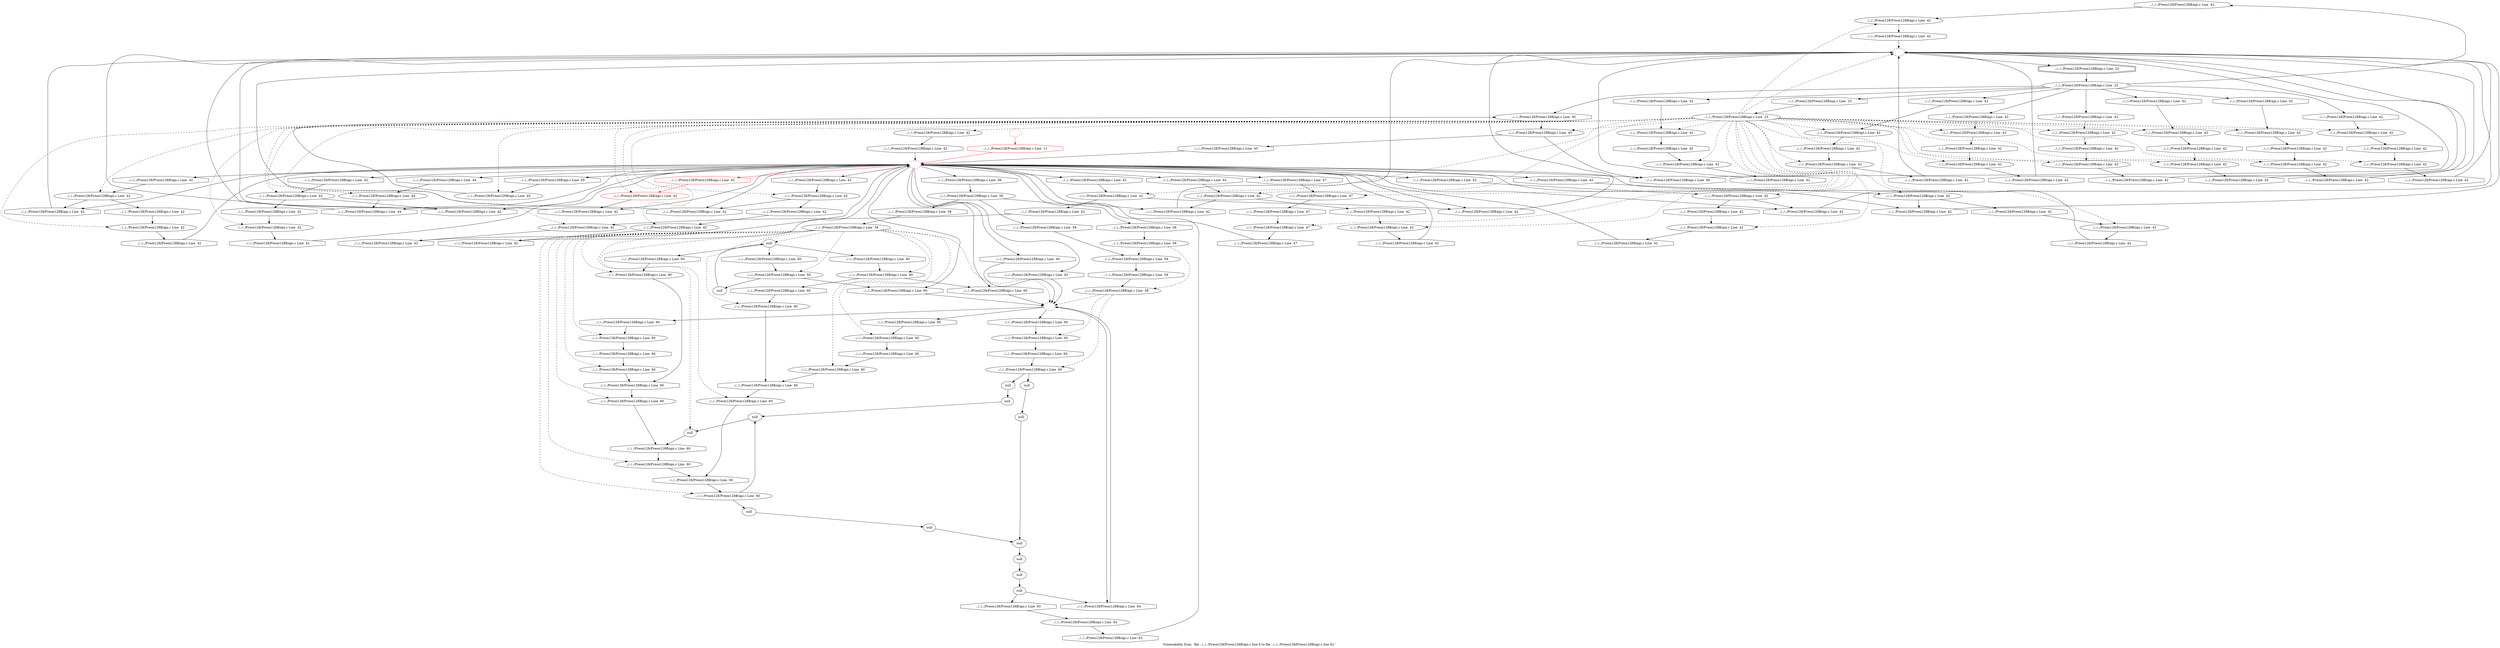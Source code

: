 digraph "Vulnerability from 'file ../../../Preon128/Preon128B/api.c line 8 to file ../../../Preon128/Preon128B/api.c line 42 '  "{
label="Vulnerability from  'file ../../../Preon128/Preon128B/api.c line 8 to file ../../../Preon128/Preon128B/api.c line 42 ' ";
node_829[shape=octagon,style=solid,label="../../../Preon128/Preon128B/api.c Line  42"]
node_828[shape=ellipse,style=solid,label="../../../Preon128/Preon128B/api.c Line  42"]
"node_829"->"node_828"
node_830[shape=ellipse,style=solid,label="../../../Preon128/Preon128B/api.c Line  42"]
node_833[shape=octagon,style=solid,label="../../../Preon128/Preon128B/api.c Line  42"]
"node_830"->"node_833"
node_835[shape=octagon,style=solid,label="../../../Preon128/Preon128B/api.c Line  42"]
"node_830"->"node_835"
node_826[shape=ellipse,style=solid,label="../../../Preon128/Preon128B/api.c Line  23"]
"node_826"->"node_830" [style=dashed]
node_823[shape=ellipse,style=dashed,label=""]
"node_826"->"node_823" [style=dashed]
node_917[shape=ellipse,style=solid,label="../../../Preon128/Preon128B/api.c Line  45"]
"node_826"->"node_917" [style=dashed]
node_919[shape=ellipse,style=solid,label="../../../Preon128/Preon128B/api.c Line  45"]
"node_826"->"node_919" [style=dashed]
node_923[shape=ellipse,style=solid,label="../../../Preon128/Preon128B/api.c Line  47"]
"node_826"->"node_923" [style=dashed]
node_925[shape=ellipse,style=solid,label="../../../Preon128/Preon128B/api.c Line  47"]
"node_826"->"node_925" [style=dashed]
node_883[shape=ellipse,style=solid,label="../../../Preon128/Preon128B/api.c Line  42"]
"node_826"->"node_883" [style=dashed]
node_885[shape=ellipse,style=solid,label="../../../Preon128/Preon128B/api.c Line  42"]
"node_826"->"node_885" [style=dashed]
node_887[shape=ellipse,style=solid,label="../../../Preon128/Preon128B/api.c Line  42"]
"node_826"->"node_887" [style=dashed]
node_832[shape=ellipse,style=solid,label="../../../Preon128/Preon128B/api.c Line  42"]
"node_826"->"node_832" [style=dashed]
node_858[shape=ellipse,style=solid,label="../../../Preon128/Preon128B/api.c Line  42"]
"node_826"->"node_858" [style=dashed]
node_860[shape=ellipse,style=solid,label="../../../Preon128/Preon128B/api.c Line  42"]
"node_826"->"node_860" [style=dashed]
node_837[shape=ellipse,style=solid,label="../../../Preon128/Preon128B/api.c Line  42"]
"node_826"->"node_837" [style=dashed]
node_892[shape=ellipse,style=solid,label="../../../Preon128/Preon128B/api.c Line  42"]
"node_826"->"node_892" [style=dashed]
node_894[shape=ellipse,style=solid,label="../../../Preon128/Preon128B/api.c Line  42"]
"node_826"->"node_894" [style=dashed]
node_896[shape=ellipse,style=solid,label="../../../Preon128/Preon128B/api.c Line  42"]
"node_826"->"node_896" [style=dashed]
node_898[shape=ellipse,style=solid,label="../../../Preon128/Preon128B/api.c Line  42"]
"node_826"->"node_898" [style=dashed]
"node_826"->"node_828" [style=dashed]
node_870[shape=ellipse,style=solid,label="../../../Preon128/Preon128B/api.c Line  42"]
"node_826"->"node_870" [style=dashed]
node_872[shape=ellipse,style=solid,label="../../../Preon128/Preon128B/api.c Line  42"]
"node_826"->"node_872" [style=dashed]
node_874[shape=ellipse,style=solid,label="../../../Preon128/Preon128B/api.c Line  42"]
"node_826"->"node_874" [style=dashed]
node_863[shape=ellipse,style=solid,label="../../../Preon128/Preon128B/api.c Line  42"]
"node_826"->"node_863" [style=dashed]
node_865[shape=ellipse,style=solid,label="../../../Preon128/Preon128B/api.c Line  42"]
"node_826"->"node_865" [style=dashed]
node_854[shape=ellipse,style=solid,label="../../../Preon128/Preon128B/api.c Line  42"]
"node_826"->"node_854" [style=dashed]
node_848[shape=ellipse,style=solid,label="../../../Preon128/Preon128B/api.c Line  42"]
"node_826"->"node_848" [style=dashed]
node_876[shape=ellipse,style=solid,label="../../../Preon128/Preon128B/api.c Line  42"]
"node_826"->"node_876" [style=dashed]
node_881[shape=ellipse,style=solid,label="../../../Preon128/Preon128B/api.c Line  42"]
"node_826"->"node_881" [style=dashed]
node_839[shape=ellipse,style=solid,label="../../../Preon128/Preon128B/api.c Line  42"]
"node_826"->"node_839" [style=dashed]
node_841[shape=ellipse,style=solid,label="../../../Preon128/Preon128B/api.c Line  42"]
"node_826"->"node_841" [style=dashed]
node_850[shape=ellipse,style=solid,label="../../../Preon128/Preon128B/api.c Line  42"]
"node_826"->"node_850" [style=dashed]
node_852[shape=ellipse,style=solid,label="../../../Preon128/Preon128B/api.c Line  42", color=red]
"node_826"->"node_852" [style=dashed]
node_903[shape=ellipse,style=solid,label="../../../Preon128/Preon128B/api.c Line  42"]
"node_826"->"node_903" [style=dashed]
node_905[shape=ellipse,style=solid,label="../../../Preon128/Preon128B/api.c Line  42"]
"node_826"->"node_905" [style=dashed]
node_907[shape=ellipse,style=solid,label="../../../Preon128/Preon128B/api.c Line  42"]
"node_826"->"node_907" [style=dashed]
node_909[shape=ellipse,style=solid,label="../../../Preon128/Preon128B/api.c Line  42"]
"node_826"->"node_909" [style=dashed]
node_914[shape=ellipse,style=solid,label="../../../Preon128/Preon128B/api.c Line  44"]
"node_826"->"node_914" [style=dashed]
node_843[shape=ellipse,style=solid,label="../../../Preon128/Preon128B/api.c Line  42"]
"node_826"->"node_843" [style=dashed]
node_825[shape=doubleoctagon,style=solid,label="../../../Preon128/Preon128B/api.c Line  22"]
node_824[shape=ellipse,style=solid,label="../../../Preon128/Preon128B/api.c Line  22"]
"node_825"->"node_824"
"node_824"->"node_829"
node_920[shape=octagon,style=solid,label="../../../Preon128/Preon128B/api.c Line  45"]
"node_824"->"node_920"
node_859[shape=octagon,style=solid,label="../../../Preon128/Preon128B/api.c Line  42"]
"node_824"->"node_859"
node_838[shape=octagon,style=solid,label="../../../Preon128/Preon128B/api.c Line  42"]
"node_824"->"node_838"
node_893[shape=octagon,style=solid,label="../../../Preon128/Preon128B/api.c Line  42"]
"node_824"->"node_893"
node_827[shape=octagon,style=solid,label="../../../Preon128/Preon128B/api.c Line  23"]
"node_824"->"node_827"
node_871[shape=octagon,style=solid,label="../../../Preon128/Preon128B/api.c Line  42"]
"node_824"->"node_871"
node_882[shape=octagon,style=solid,label="../../../Preon128/Preon128B/api.c Line  42"]
"node_824"->"node_882"
node_849[shape=octagon,style=solid,label="../../../Preon128/Preon128B/api.c Line  42"]
"node_824"->"node_849"
node_904[shape=octagon,style=solid,label="../../../Preon128/Preon128B/api.c Line  42"]
"node_824"->"node_904"
"node_823"->"node_825"
node_822[shape=octagon,style=solid,label="../../../Preon128/Preon128B/api.c Line  11", color=red]
node_821[shape=ellipse,style=dashed,label="", color=red]
"node_822"->"node_821" [color=red]
node_928[shape=octagon,style=solid,label="../../../Preon128/Preon128B/api.c Line  56"]
"node_821"->"node_928"
node_936[shape=octagon,style=solid,label="../../../Preon128/Preon128B/api.c Line  60"]
"node_821"->"node_936"
node_974[shape=octagon,style=solid,label="../../../Preon128/Preon128B/api.c Line  60"]
"node_821"->"node_974"
node_957[shape=octagon,style=solid,label="../../../Preon128/Preon128B/api.c Line  60"]
"node_821"->"node_957"
node_915[shape=octagon,style=solid,label="../../../Preon128/Preon128B/api.c Line  44"]
"node_821"->"node_915"
node_916[shape=octagon,style=solid,label="../../../Preon128/Preon128B/api.c Line  44"]
"node_821"->"node_916"
node_918[shape=octagon,style=solid,label="../../../Preon128/Preon128B/api.c Line  45"]
"node_821"->"node_918"
node_922[shape=octagon,style=solid,label="../../../Preon128/Preon128B/api.c Line  46"]
"node_821"->"node_922"
node_924[shape=octagon,style=solid,label="../../../Preon128/Preon128B/api.c Line  47"]
"node_821"->"node_924"
node_886[shape=octagon,style=solid,label="../../../Preon128/Preon128B/api.c Line  42"]
"node_821"->"node_886"
node_890[shape=octagon,style=solid,label="../../../Preon128/Preon128B/api.c Line  42"]
"node_821"->"node_890"
node_831[shape=octagon,style=solid,label="../../../Preon128/Preon128B/api.c Line  42"]
"node_821"->"node_831"
node_983[shape=octagon,style=solid,label="../../../Preon128/Preon128B/api.c Line  62"]
"node_821"->"node_983"
node_897[shape=octagon,style=solid,label="../../../Preon128/Preon128B/api.c Line  42"]
"node_821"->"node_897"
node_901[shape=octagon,style=solid,label="../../../Preon128/Preon128B/api.c Line  42"]
"node_821"->"node_901"
node_875[shape=octagon,style=solid,label="../../../Preon128/Preon128B/api.c Line  42"]
"node_821"->"node_875"
"node_821"->"node_835"
node_864[shape=octagon,style=solid,label="../../../Preon128/Preon128B/api.c Line  42"]
"node_821"->"node_864"
node_868[shape=octagon,style=solid,label="../../../Preon128/Preon128B/api.c Line  42"]
"node_821"->"node_868"
node_853[shape=octagon,style=solid,label="../../../Preon128/Preon128B/api.c Line  42", color=red]
"node_821"->"node_853" [color=red]
node_856[shape=octagon,style=solid,label="../../../Preon128/Preon128B/api.c Line  42"]
"node_821"->"node_856"
node_846[shape=octagon,style=solid,label="../../../Preon128/Preon128B/api.c Line  42"]
"node_821"->"node_846"
node_879[shape=octagon,style=solid,label="../../../Preon128/Preon128B/api.c Line  42"]
"node_821"->"node_879"
node_908[shape=octagon,style=solid,label="../../../Preon128/Preon128B/api.c Line  42"]
"node_821"->"node_908"
node_912[shape=octagon,style=solid,label="../../../Preon128/Preon128B/api.c Line  42"]
"node_821"->"node_912"
node_842[shape=octagon,style=solid,label="../../../Preon128/Preon128B/api.c Line  42"]
"node_821"->"node_842"
node_820[shape=ellipse,style=dashed,label="", color=red]
"node_820"->"node_822" [color=red]
node_927[shape=ellipse,style=solid,label="../../../Preon128/Preon128B/api.c Line  56"]
"node_928"->"node_927"
node_929[shape=ellipse,style=solid,label="../../../Preon128/Preon128B/api.c Line  58"]
node_931[shape=ellipse,style=solid,label="../../../Preon128/Preon128B/api.c Line  58"]
"node_929"->"node_931" [style=dashed]
node_933[shape=ellipse,style=solid,label="../../../Preon128/Preon128B/api.c Line  58"]
"node_929"->"node_933" [style=dashed]
node_930[shape=octagon,style=solid,label="../../../Preon128/Preon128B/api.c Line  58"]
"node_930"->"node_929"
node_934[shape=octagon,style=solid,label="../../../Preon128/Preon128B/api.c Line  58"]
"node_931"->"node_934"
node_932[shape=octagon,style=solid,label="../../../Preon128/Preon128B/api.c Line  58"]
"node_932"->"node_931"
node_935[shape=ellipse,style=dashed,label=""]
"node_933"->"node_935" [style=dashed]
node_937[shape=ellipse,style=solid,label="../../../Preon128/Preon128B/api.c Line  60"]
"node_933"->"node_937" [style=dashed]
node_939[shape=ellipse,style=solid,label="../../../Preon128/Preon128B/api.c Line  60"]
"node_933"->"node_939" [style=dashed]
"node_934"->"node_933"
node_938[shape=octagon,style=solid,label="../../../Preon128/Preon128B/api.c Line  60"]
"node_935"->"node_938"
node_973[shape=octagon,style=solid,label="../../../Preon128/Preon128B/api.c Line  60"]
"node_935"->"node_973"
node_956[shape=octagon,style=solid,label="../../../Preon128/Preon128B/api.c Line  60"]
"node_935"->"node_956"
node_987[shape=octagon,style=solid,label="../../../Preon128/Preon128B/api.c Line  64"]
"node_935"->"node_987"
"node_936"->"node_935"
node_940[shape=octagon,style=solid,label="../../../Preon128/Preon128B/api.c Line  60"]
"node_937"->"node_940"
"node_938"->"node_937"
node_942[shape=octagon,style=solid,label="null"]
"node_939"->"node_942"
node_944[shape=octagon,style=solid,label="null"]
"node_939"->"node_944"
"node_940"->"node_939"
node_941[shape=ellipse,style=solid,label="null"]
node_980[shape=octagon,style=solid,label="null"]
"node_941"->"node_980"
"node_942"->"node_941"
node_960[shape=ellipse,style=solid,label="null"]
node_965[shape=octagon,style=solid,label="../../../Preon128/Preon128B/api.c Line  60"]
"node_960"->"node_965"
node_976[shape=octagon,style=solid,label="../../../Preon128/Preon128B/api.c Line  60"]
"node_960"->"node_976"
node_959[shape=octagon,style=solid,label="../../../Preon128/Preon128B/api.c Line  60"]
"node_960"->"node_959"
node_961[shape=octagon,style=solid,label="null"]
"node_961"->"node_960"
node_962[shape=ellipse,style=solid,label="../../../Preon128/Preon128B/api.c Line  60"]
node_952[shape=octagon,style=solid,label="../../../Preon128/Preon128B/api.c Line  60"]
"node_962"->"node_952"
node_963[shape=octagon,style=solid,label="../../../Preon128/Preon128B/api.c Line  60"]
"node_963"->"node_962"
node_964[shape=ellipse,style=solid,label="../../../Preon128/Preon128B/api.c Line  60"]
"node_964"->"node_963"
"node_964"->"node_974"
"node_965"->"node_964"
node_966[shape=ellipse,style=solid,label="../../../Preon128/Preon128B/api.c Line  60"]
node_950[shape=octagon,style=solid,label="../../../Preon128/Preon128B/api.c Line  60"]
"node_966"->"node_950"
node_967[shape=octagon,style=solid,label="../../../Preon128/Preon128B/api.c Line  60"]
"node_967"->"node_966"
node_968[shape=ellipse,style=solid,label="../../../Preon128/Preon128B/api.c Line  60"]
"node_968"->"node_967"
node_969[shape=octagon,style=solid,label="../../../Preon128/Preon128B/api.c Line  60"]
"node_969"->"node_968"
node_970[shape=ellipse,style=solid,label="../../../Preon128/Preon128B/api.c Line  60"]
"node_970"->"node_969"
node_971[shape=octagon,style=solid,label="../../../Preon128/Preon128B/api.c Line  60"]
"node_971"->"node_970"
node_972[shape=ellipse,style=solid,label="../../../Preon128/Preon128B/api.c Line  60"]
"node_972"->"node_971"
"node_973"->"node_972"
"node_974"->"node_935"
node_975[shape=ellipse,style=solid,label="../../../Preon128/Preon128B/api.c Line  60"]
"node_975"->"node_969"
"node_976"->"node_975"
node_943[shape=ellipse,style=solid,label="null"]
node_978[shape=octagon,style=solid,label="null"]
"node_943"->"node_978"
"node_944"->"node_943"
node_945[shape=ellipse,style=solid,label="../../../Preon128/Preon128B/api.c Line  58"]
"node_945"->"node_935" [style=dashed]
"node_945"->"node_960" [style=dashed]
"node_945"->"node_962" [style=dashed]
"node_945"->"node_964" [style=dashed]
"node_945"->"node_966" [style=dashed]
"node_945"->"node_968" [style=dashed]
"node_945"->"node_970" [style=dashed]
"node_945"->"node_972" [style=dashed]
"node_945"->"node_975" [style=dashed]
node_949[shape=ellipse,style=solid,label="../../../Preon128/Preon128B/api.c Line  60"]
"node_945"->"node_949" [style=dashed]
node_951[shape=ellipse,style=solid,label="../../../Preon128/Preon128B/api.c Line  60"]
"node_945"->"node_951" [style=dashed]
node_953[shape=ellipse,style=solid,label="../../../Preon128/Preon128B/api.c Line  60"]
"node_945"->"node_953" [style=dashed]
node_955[shape=ellipse,style=solid,label="../../../Preon128/Preon128B/api.c Line  60"]
"node_945"->"node_955" [style=dashed]
node_958[shape=ellipse,style=solid,label="../../../Preon128/Preon128B/api.c Line  60"]
"node_945"->"node_958" [style=dashed]
node_977[shape=ellipse,style=solid,label="null"]
"node_945"->"node_977" [style=dashed]
node_946[shape=octagon,style=solid,label="../../../Preon128/Preon128B/api.c Line  58"]
"node_946"->"node_945"
node_947[shape=ellipse,style=solid,label="null"]
"node_947"->"node_980"
node_948[shape=octagon,style=solid,label="null"]
"node_948"->"node_947"
"node_949"->"node_948"
"node_949"->"node_978"
"node_950"->"node_949"
"node_951"->"node_950"
"node_952"->"node_951"
"node_953"->"node_952"
node_954[shape=octagon,style=solid,label="../../../Preon128/Preon128B/api.c Line  60"]
"node_954"->"node_953"
"node_955"->"node_954"
"node_956"->"node_955"
"node_957"->"node_935"
"node_958"->"node_961"
"node_958"->"node_957"
"node_959"->"node_958"
"node_915"->"node_914"
"node_916"->"node_823"
"node_917"->"node_920"
"node_918"->"node_917"
node_921[shape=octagon,style=solid,label="../../../Preon128/Preon128B/api.c Line  45"]
"node_919"->"node_921"
"node_919"->"node_922"
"node_920"->"node_919"
"node_921"->"node_821"
"node_922"->"node_823"
node_926[shape=octagon,style=solid,label="../../../Preon128/Preon128B/api.c Line  47"]
"node_923"->"node_926"
"node_924"->"node_923"
node_862[shape=octagon,style=solid,label="../../../Preon128/Preon128B/api.c Line  47"]
"node_925"->"node_862"
"node_926"->"node_925"
"node_927"->"node_930"
"node_927"->"node_932"
"node_927"->"node_946"
node_891[shape=octagon,style=solid,label="../../../Preon128/Preon128B/api.c Line  42"]
"node_883"->"node_891"
node_884[shape=octagon,style=solid,label="../../../Preon128/Preon128B/api.c Line  42"]
"node_884"->"node_883"
node_888[shape=octagon,style=solid,label="../../../Preon128/Preon128B/api.c Line  42"]
"node_885"->"node_888"
"node_885"->"node_890"
"node_886"->"node_885"
node_889[shape=octagon,style=solid,label="../../../Preon128/Preon128B/api.c Line  42"]
"node_887"->"node_889"
"node_888"->"node_887"
"node_889"->"node_821"
"node_890"->"node_823"
"node_831"->"node_830"
node_834[shape=octagon,style=solid,label="../../../Preon128/Preon128B/api.c Line  42"]
"node_832"->"node_834"
"node_977"->"node_967"
"node_978"->"node_977"
node_979[shape=ellipse,style=solid,label="null"]
node_982[shape=octagon,style=solid,label="null"]
"node_979"->"node_982"
"node_980"->"node_979"
node_981[shape=ellipse,style=solid,label="null"]
node_985[shape=octagon,style=solid,label="../../../Preon128/Preon128B/api.c Line  63"]
"node_981"->"node_985"
"node_981"->"node_987"
"node_982"->"node_981"
"node_983"->"node_935"
node_984[shape=ellipse,style=solid,label="../../../Preon128/Preon128B/api.c Line  63"]
node_986[shape=octagon,style=solid,label="../../../Preon128/Preon128B/api.c Line  63"]
"node_984"->"node_986"
"node_985"->"node_984"
"node_986"->"node_821"
"node_987"->"node_935"
node_861[shape=octagon,style=solid,label="../../../Preon128/Preon128B/api.c Line  42"]
"node_858"->"node_861"
"node_859"->"node_858"
node_869[shape=octagon,style=solid,label="../../../Preon128/Preon128B/api.c Line  42"]
"node_860"->"node_869"
"node_861"->"node_860"
"node_862"->"node_821"
node_836[shape=octagon,style=solid,label="../../../Preon128/Preon128B/api.c Line  42"]
"node_836"->"node_823"
node_840[shape=octagon,style=solid,label="../../../Preon128/Preon128B/api.c Line  42"]
"node_837"->"node_840"
"node_838"->"node_837"
"node_891"->"node_823"
node_895[shape=octagon,style=solid,label="../../../Preon128/Preon128B/api.c Line  42"]
"node_892"->"node_895"
"node_893"->"node_892"
node_902[shape=octagon,style=solid,label="../../../Preon128/Preon128B/api.c Line  42"]
"node_894"->"node_902"
"node_895"->"node_894"
node_899[shape=octagon,style=solid,label="../../../Preon128/Preon128B/api.c Line  42"]
"node_896"->"node_899"
"node_896"->"node_901"
"node_897"->"node_896"
node_900[shape=octagon,style=solid,label="../../../Preon128/Preon128B/api.c Line  42"]
"node_898"->"node_900"
"node_899"->"node_898"
"node_900"->"node_821"
"node_901"->"node_823"
"node_902"->"node_823"
"node_827"->"node_826"
"node_828"->"node_836"
"node_869"->"node_823"
node_873[shape=octagon,style=solid,label="../../../Preon128/Preon128B/api.c Line  42"]
"node_870"->"node_873"
"node_871"->"node_870"
node_880[shape=octagon,style=solid,label="../../../Preon128/Preon128B/api.c Line  42"]
"node_872"->"node_880"
"node_873"->"node_872"
node_877[shape=octagon,style=solid,label="../../../Preon128/Preon128B/api.c Line  42"]
"node_874"->"node_877"
"node_874"->"node_879"
"node_875"->"node_874"
"node_833"->"node_832"
"node_834"->"node_821"
"node_835"->"node_823"
node_866[shape=octagon,style=solid,label="../../../Preon128/Preon128B/api.c Line  42"]
"node_863"->"node_866"
"node_863"->"node_868"
"node_864"->"node_863"
node_867[shape=octagon,style=solid,label="../../../Preon128/Preon128B/api.c Line  42"]
"node_865"->"node_867"
"node_866"->"node_865"
"node_867"->"node_821"
"node_868"->"node_823"
"node_853"->"node_852" [color=red]
node_855[shape=octagon,style=solid,label="../../../Preon128/Preon128B/api.c Line  42"]
"node_854"->"node_855"
"node_855"->"node_821"
"node_856"->"node_823"
node_857[shape=octagon,style=solid,label="../../../Preon128/Preon128B/api.c Line  42"]
"node_857"->"node_823"
node_845[shape=octagon,style=solid,label="../../../Preon128/Preon128B/api.c Line  42"]
"node_845"->"node_821"
"node_846"->"node_823"
node_847[shape=octagon,style=solid,label="../../../Preon128/Preon128B/api.c Line  42"]
"node_847"->"node_823"
node_851[shape=octagon,style=solid,label="../../../Preon128/Preon128B/api.c Line  42"]
"node_848"->"node_851"
node_878[shape=octagon,style=solid,label="../../../Preon128/Preon128B/api.c Line  42"]
"node_876"->"node_878"
"node_877"->"node_876"
"node_878"->"node_821"
"node_879"->"node_823"
"node_880"->"node_823"
"node_881"->"node_884"
"node_882"->"node_881"
"node_839"->"node_847"
"node_840"->"node_839"
"node_841"->"node_846"
node_844[shape=octagon,style=solid,label="../../../Preon128/Preon128B/api.c Line  42"]
"node_841"->"node_844"
"node_849"->"node_848"
"node_850"->"node_857"
"node_851"->"node_850"
"node_852"->"node_856"
node_906[shape=octagon,style=solid,label="../../../Preon128/Preon128B/api.c Line  42"]
"node_903"->"node_906"
"node_904"->"node_903"
node_913[shape=octagon,style=solid,label="../../../Preon128/Preon128B/api.c Line  42"]
"node_905"->"node_913"
"node_906"->"node_905"
node_910[shape=octagon,style=solid,label="../../../Preon128/Preon128B/api.c Line  42"]
"node_907"->"node_910"
"node_907"->"node_912"
"node_908"->"node_907"
node_911[shape=octagon,style=solid,label="../../../Preon128/Preon128B/api.c Line  42"]
"node_909"->"node_911"
"node_910"->"node_909"
"node_911"->"node_821"
"node_912"->"node_823"
"node_913"->"node_823"
"node_914"->"node_916"
"node_842"->"node_841"
"node_843"->"node_845"
"node_844"->"node_843"
}

